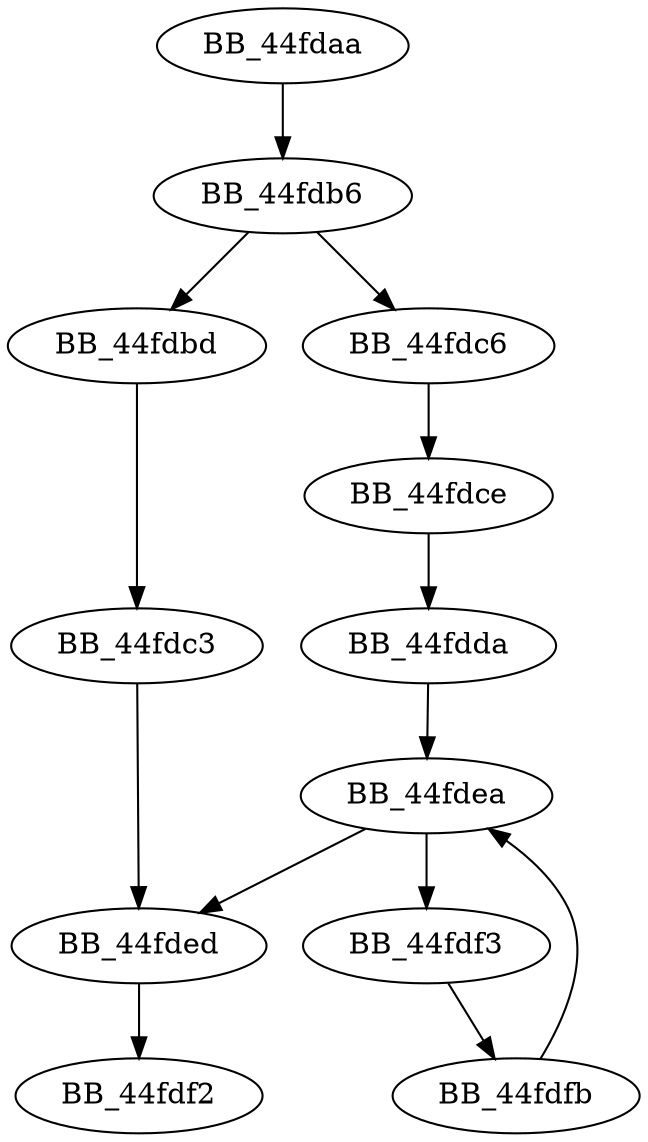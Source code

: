 DiGraph sub_44FDAA{
BB_44fdaa->BB_44fdb6
BB_44fdb6->BB_44fdbd
BB_44fdb6->BB_44fdc6
BB_44fdbd->BB_44fdc3
BB_44fdc3->BB_44fded
BB_44fdc6->BB_44fdce
BB_44fdce->BB_44fdda
BB_44fdda->BB_44fdea
BB_44fdea->BB_44fded
BB_44fdea->BB_44fdf3
BB_44fded->BB_44fdf2
BB_44fdf3->BB_44fdfb
BB_44fdfb->BB_44fdea
}
